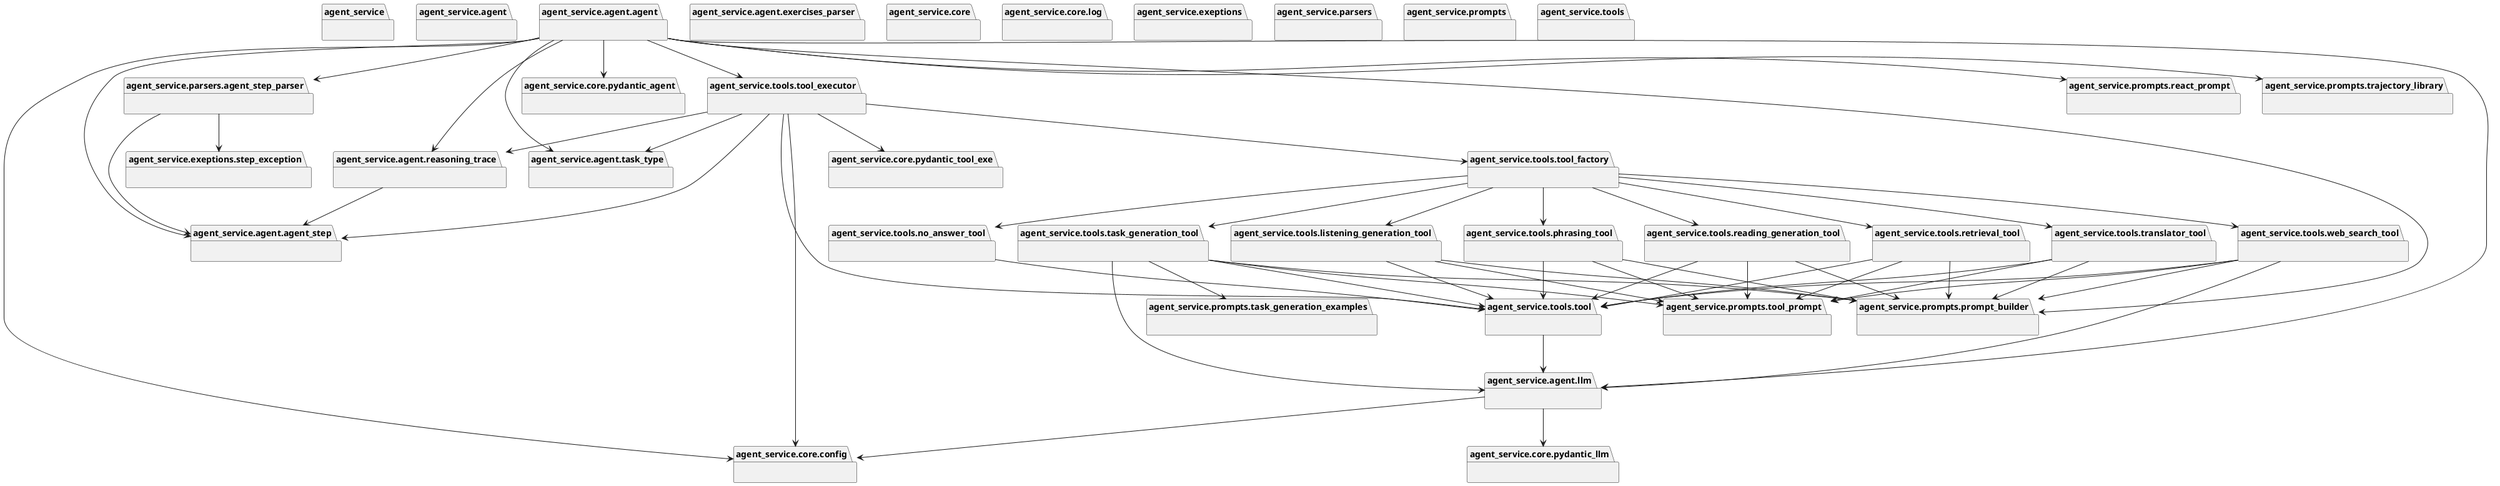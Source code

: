 @startuml packages_agent_service
set namespaceSeparator none
package "agent_service" as agent_service {
}
package "agent_service.agent" as agent_service.agent {
}
package "agent_service.agent.agent" as agent_service.agent.agent {
}
package "agent_service.agent.agent_step" as agent_service.agent.agent_step {
}
package "agent_service.agent.exercises_parser" as agent_service.agent.exercises_parser {
}
package "agent_service.agent.llm" as agent_service.agent.llm {
}
package "agent_service.agent.reasoning_trace" as agent_service.agent.reasoning_trace {
}
package "agent_service.agent.task_type" as agent_service.agent.task_type {
}
package "agent_service.core" as agent_service.core {
}
package "agent_service.core.config" as agent_service.core.config {
}
package "agent_service.core.log" as agent_service.core.log {
}
package "agent_service.core.pydantic_agent" as agent_service.core.pydantic_agent {
}
package "agent_service.core.pydantic_llm" as agent_service.core.pydantic_llm {
}
package "agent_service.core.pydantic_tool_exe" as agent_service.core.pydantic_tool_exe {
}
package "agent_service.exeptions" as agent_service.exeptions {
}
package "agent_service.exeptions.step_exception" as agent_service.exeptions.step_exception {
}
package "agent_service.parsers" as agent_service.parsers {
}
package "agent_service.parsers.agent_step_parser" as agent_service.parsers.agent_step_parser {
}
package "agent_service.prompts" as agent_service.prompts {
}
package "agent_service.prompts.prompt_builder" as agent_service.prompts.prompt_builder {
}
package "agent_service.prompts.react_prompt" as agent_service.prompts.react_prompt {
}
package "agent_service.prompts.task_generation_examples" as agent_service.prompts.task_generation_examples {
}
package "agent_service.prompts.tool_prompt" as agent_service.prompts.tool_prompt {
}
package "agent_service.prompts.trajectory_library" as agent_service.prompts.trajectory_library {
}
package "agent_service.tools" as agent_service.tools {
}
package "agent_service.tools.listening_generation_tool" as agent_service.tools.listening_generation_tool {
}
package "agent_service.tools.no_answer_tool" as agent_service.tools.no_answer_tool {
}
package "agent_service.tools.phrasing_tool" as agent_service.tools.phrasing_tool {
}
package "agent_service.tools.reading_generation_tool" as agent_service.tools.reading_generation_tool {
}
package "agent_service.tools.retrieval_tool" as agent_service.tools.retrieval_tool {
}
package "agent_service.tools.task_generation_tool" as agent_service.tools.task_generation_tool {
}
package "agent_service.tools.tool" as agent_service.tools.tool {
}
package "agent_service.tools.tool_executor" as agent_service.tools.tool_executor {
}
package "agent_service.tools.tool_factory" as agent_service.tools.tool_factory {
}
package "agent_service.tools.translator_tool" as agent_service.tools.translator_tool {
}
package "agent_service.tools.web_search_tool" as agent_service.tools.web_search_tool {
}
agent_service.agent.agent --> agent_service.agent.agent_step
agent_service.agent.agent --> agent_service.agent.llm
agent_service.agent.agent --> agent_service.agent.reasoning_trace
agent_service.agent.agent --> agent_service.agent.task_type
agent_service.agent.agent --> agent_service.core.config
agent_service.agent.agent --> agent_service.core.pydantic_agent
agent_service.agent.agent --> agent_service.parsers.agent_step_parser
agent_service.agent.agent --> agent_service.prompts.prompt_builder
agent_service.agent.agent --> agent_service.prompts.react_prompt
agent_service.agent.agent --> agent_service.prompts.trajectory_library
agent_service.agent.agent --> agent_service.tools.tool_executor
agent_service.agent.llm --> agent_service.core.config
agent_service.agent.llm --> agent_service.core.pydantic_llm
agent_service.agent.reasoning_trace --> agent_service.agent.agent_step
agent_service.parsers.agent_step_parser --> agent_service.agent.agent_step
agent_service.parsers.agent_step_parser --> agent_service.exeptions.step_exception
agent_service.tools.listening_generation_tool --> agent_service.prompts.prompt_builder
agent_service.tools.listening_generation_tool --> agent_service.prompts.tool_prompt
agent_service.tools.listening_generation_tool --> agent_service.tools.tool
agent_service.tools.no_answer_tool --> agent_service.tools.tool
agent_service.tools.phrasing_tool --> agent_service.prompts.prompt_builder
agent_service.tools.phrasing_tool --> agent_service.prompts.tool_prompt
agent_service.tools.phrasing_tool --> agent_service.tools.tool
agent_service.tools.reading_generation_tool --> agent_service.prompts.prompt_builder
agent_service.tools.reading_generation_tool --> agent_service.prompts.tool_prompt
agent_service.tools.reading_generation_tool --> agent_service.tools.tool
agent_service.tools.retrieval_tool --> agent_service.prompts.prompt_builder
agent_service.tools.retrieval_tool --> agent_service.prompts.tool_prompt
agent_service.tools.retrieval_tool --> agent_service.tools.tool
agent_service.tools.task_generation_tool --> agent_service.agent.llm
agent_service.tools.task_generation_tool --> agent_service.prompts.prompt_builder
agent_service.tools.task_generation_tool --> agent_service.prompts.task_generation_examples
agent_service.tools.task_generation_tool --> agent_service.prompts.tool_prompt
agent_service.tools.task_generation_tool --> agent_service.tools.tool
agent_service.tools.tool --> agent_service.agent.llm
agent_service.tools.tool_executor --> agent_service.agent.agent_step
agent_service.tools.tool_executor --> agent_service.agent.reasoning_trace
agent_service.tools.tool_executor --> agent_service.agent.task_type
agent_service.tools.tool_executor --> agent_service.core.config
agent_service.tools.tool_executor --> agent_service.core.pydantic_tool_exe
agent_service.tools.tool_executor --> agent_service.tools.tool
agent_service.tools.tool_executor --> agent_service.tools.tool_factory
agent_service.tools.tool_factory --> agent_service.tools.listening_generation_tool
agent_service.tools.tool_factory --> agent_service.tools.no_answer_tool
agent_service.tools.tool_factory --> agent_service.tools.phrasing_tool
agent_service.tools.tool_factory --> agent_service.tools.reading_generation_tool
agent_service.tools.tool_factory --> agent_service.tools.retrieval_tool
agent_service.tools.tool_factory --> agent_service.tools.task_generation_tool
agent_service.tools.tool_factory --> agent_service.tools.translator_tool
agent_service.tools.tool_factory --> agent_service.tools.web_search_tool
agent_service.tools.translator_tool --> agent_service.prompts.prompt_builder
agent_service.tools.translator_tool --> agent_service.prompts.tool_prompt
agent_service.tools.translator_tool --> agent_service.tools.tool
agent_service.tools.web_search_tool --> agent_service.agent.llm
agent_service.tools.web_search_tool --> agent_service.prompts.prompt_builder
agent_service.tools.web_search_tool --> agent_service.prompts.tool_prompt
agent_service.tools.web_search_tool --> agent_service.tools.tool
@enduml
